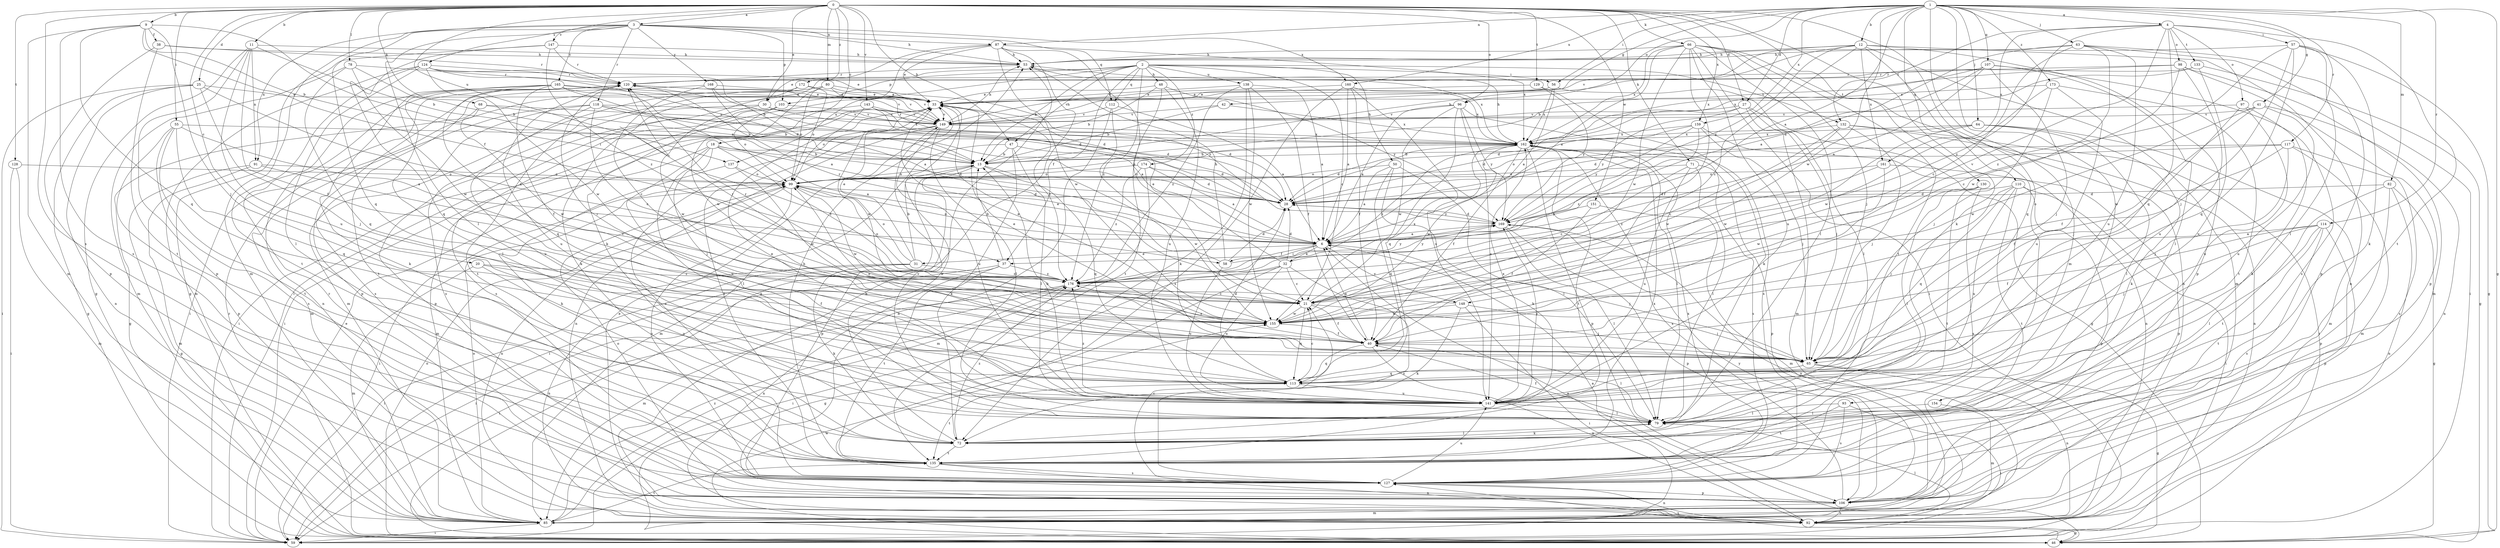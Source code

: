 strict digraph  {
0;
1;
2;
3;
4;
6;
9;
11;
12;
13;
18;
20;
21;
25;
27;
28;
30;
31;
32;
33;
37;
38;
40;
41;
42;
46;
47;
48;
50;
53;
55;
56;
57;
58;
59;
63;
64;
65;
66;
68;
71;
72;
78;
79;
80;
82;
85;
87;
91;
92;
93;
96;
97;
98;
99;
103;
106;
107;
110;
112;
113;
114;
117;
118;
120;
124;
127;
128;
129;
130;
132;
133;
135;
137;
138;
141;
143;
147;
148;
149;
151;
154;
155;
159;
160;
161;
162;
165;
168;
169;
172;
173;
174;
176;
0 -> 3  [label=a];
0 -> 9  [label=b];
0 -> 11  [label=b];
0 -> 18  [label=c];
0 -> 20  [label=c];
0 -> 25  [label=d];
0 -> 27  [label=d];
0 -> 30  [label=e];
0 -> 47  [label=h];
0 -> 55  [label=i];
0 -> 66  [label=k];
0 -> 68  [label=k];
0 -> 71  [label=k];
0 -> 72  [label=k];
0 -> 78  [label=l];
0 -> 80  [label=m];
0 -> 93  [label=o];
0 -> 96  [label=o];
0 -> 124  [label=s];
0 -> 127  [label=s];
0 -> 128  [label=t];
0 -> 129  [label=t];
0 -> 130  [label=t];
0 -> 137  [label=u];
0 -> 143  [label=v];
0 -> 151  [label=w];
0 -> 159  [label=x];
0 -> 172  [label=z];
1 -> 4  [label=a];
1 -> 6  [label=a];
1 -> 12  [label=b];
1 -> 27  [label=d];
1 -> 41  [label=g];
1 -> 42  [label=g];
1 -> 46  [label=g];
1 -> 56  [label=i];
1 -> 63  [label=j];
1 -> 64  [label=j];
1 -> 82  [label=m];
1 -> 85  [label=m];
1 -> 87  [label=n];
1 -> 96  [label=o];
1 -> 107  [label=q];
1 -> 110  [label=q];
1 -> 114  [label=r];
1 -> 117  [label=r];
1 -> 154  [label=w];
1 -> 155  [label=w];
1 -> 159  [label=x];
1 -> 160  [label=x];
1 -> 173  [label=z];
2 -> 13  [label=b];
2 -> 21  [label=c];
2 -> 30  [label=e];
2 -> 37  [label=f];
2 -> 47  [label=h];
2 -> 48  [label=h];
2 -> 50  [label=h];
2 -> 56  [label=i];
2 -> 103  [label=p];
2 -> 112  [label=q];
2 -> 132  [label=t];
2 -> 137  [label=u];
2 -> 138  [label=u];
2 -> 174  [label=z];
2 -> 176  [label=z];
3 -> 53  [label=h];
3 -> 79  [label=l];
3 -> 85  [label=m];
3 -> 87  [label=n];
3 -> 91  [label=n];
3 -> 103  [label=p];
3 -> 112  [label=q];
3 -> 113  [label=q];
3 -> 118  [label=r];
3 -> 147  [label=v];
3 -> 160  [label=x];
3 -> 165  [label=y];
3 -> 168  [label=y];
4 -> 57  [label=i];
4 -> 97  [label=o];
4 -> 98  [label=o];
4 -> 113  [label=q];
4 -> 132  [label=t];
4 -> 133  [label=t];
4 -> 135  [label=t];
4 -> 148  [label=v];
4 -> 161  [label=x];
4 -> 176  [label=z];
6 -> 31  [label=e];
6 -> 32  [label=e];
6 -> 37  [label=f];
6 -> 58  [label=i];
6 -> 65  [label=j];
6 -> 99  [label=o];
6 -> 148  [label=v];
9 -> 13  [label=b];
9 -> 37  [label=f];
9 -> 38  [label=f];
9 -> 58  [label=i];
9 -> 65  [label=j];
9 -> 85  [label=m];
9 -> 113  [label=q];
9 -> 127  [label=s];
11 -> 13  [label=b];
11 -> 40  [label=f];
11 -> 46  [label=g];
11 -> 53  [label=h];
11 -> 91  [label=n];
11 -> 106  [label=p];
11 -> 141  [label=u];
12 -> 13  [label=b];
12 -> 21  [label=c];
12 -> 53  [label=h];
12 -> 85  [label=m];
12 -> 92  [label=n];
12 -> 106  [label=p];
12 -> 113  [label=q];
12 -> 149  [label=v];
12 -> 161  [label=x];
12 -> 169  [label=y];
13 -> 59  [label=i];
13 -> 99  [label=o];
13 -> 106  [label=p];
13 -> 113  [label=q];
13 -> 155  [label=w];
18 -> 6  [label=a];
18 -> 13  [label=b];
18 -> 28  [label=d];
18 -> 65  [label=j];
18 -> 79  [label=l];
18 -> 85  [label=m];
18 -> 141  [label=u];
18 -> 176  [label=z];
20 -> 40  [label=f];
20 -> 85  [label=m];
20 -> 141  [label=u];
20 -> 176  [label=z];
21 -> 33  [label=e];
21 -> 40  [label=f];
21 -> 65  [label=j];
21 -> 113  [label=q];
21 -> 120  [label=r];
21 -> 155  [label=w];
21 -> 162  [label=x];
25 -> 33  [label=e];
25 -> 46  [label=g];
25 -> 59  [label=i];
25 -> 65  [label=j];
25 -> 92  [label=n];
25 -> 176  [label=z];
27 -> 28  [label=d];
27 -> 46  [label=g];
27 -> 65  [label=j];
27 -> 85  [label=m];
27 -> 149  [label=v];
27 -> 169  [label=y];
28 -> 169  [label=y];
30 -> 127  [label=s];
30 -> 149  [label=v];
30 -> 155  [label=w];
30 -> 162  [label=x];
31 -> 13  [label=b];
31 -> 33  [label=e];
31 -> 59  [label=i];
31 -> 72  [label=k];
31 -> 92  [label=n];
31 -> 99  [label=o];
31 -> 176  [label=z];
32 -> 21  [label=c];
32 -> 28  [label=d];
32 -> 33  [label=e];
32 -> 46  [label=g];
32 -> 59  [label=i];
32 -> 127  [label=s];
32 -> 141  [label=u];
32 -> 169  [label=y];
32 -> 176  [label=z];
33 -> 59  [label=i];
33 -> 149  [label=v];
33 -> 155  [label=w];
33 -> 176  [label=z];
37 -> 13  [label=b];
37 -> 59  [label=i];
37 -> 92  [label=n];
37 -> 135  [label=t];
37 -> 176  [label=z];
38 -> 53  [label=h];
38 -> 106  [label=p];
38 -> 120  [label=r];
38 -> 135  [label=t];
40 -> 6  [label=a];
40 -> 33  [label=e];
40 -> 65  [label=j];
40 -> 79  [label=l];
40 -> 92  [label=n];
40 -> 113  [label=q];
40 -> 120  [label=r];
40 -> 176  [label=z];
41 -> 40  [label=f];
41 -> 92  [label=n];
41 -> 141  [label=u];
41 -> 149  [label=v];
41 -> 155  [label=w];
42 -> 13  [label=b];
42 -> 149  [label=v];
42 -> 162  [label=x];
46 -> 6  [label=a];
46 -> 99  [label=o];
46 -> 120  [label=r];
46 -> 127  [label=s];
46 -> 155  [label=w];
47 -> 13  [label=b];
47 -> 28  [label=d];
47 -> 72  [label=k];
47 -> 79  [label=l];
47 -> 85  [label=m];
48 -> 13  [label=b];
48 -> 33  [label=e];
48 -> 135  [label=t];
48 -> 141  [label=u];
48 -> 169  [label=y];
50 -> 6  [label=a];
50 -> 72  [label=k];
50 -> 79  [label=l];
50 -> 99  [label=o];
50 -> 113  [label=q];
53 -> 120  [label=r];
53 -> 162  [label=x];
55 -> 6  [label=a];
55 -> 106  [label=p];
55 -> 113  [label=q];
55 -> 127  [label=s];
55 -> 135  [label=t];
55 -> 162  [label=x];
56 -> 6  [label=a];
56 -> 33  [label=e];
56 -> 79  [label=l];
56 -> 149  [label=v];
56 -> 162  [label=x];
57 -> 46  [label=g];
57 -> 53  [label=h];
57 -> 65  [label=j];
57 -> 72  [label=k];
57 -> 79  [label=l];
57 -> 113  [label=q];
57 -> 176  [label=z];
58 -> 28  [label=d];
58 -> 53  [label=h];
58 -> 120  [label=r];
58 -> 141  [label=u];
58 -> 169  [label=y];
59 -> 33  [label=e];
63 -> 6  [label=a];
63 -> 21  [label=c];
63 -> 53  [label=h];
63 -> 59  [label=i];
63 -> 106  [label=p];
63 -> 141  [label=u];
63 -> 155  [label=w];
64 -> 28  [label=d];
64 -> 72  [label=k];
64 -> 79  [label=l];
64 -> 85  [label=m];
64 -> 155  [label=w];
64 -> 162  [label=x];
65 -> 46  [label=g];
65 -> 92  [label=n];
65 -> 99  [label=o];
65 -> 113  [label=q];
66 -> 6  [label=a];
66 -> 40  [label=f];
66 -> 53  [label=h];
66 -> 59  [label=i];
66 -> 65  [label=j];
66 -> 79  [label=l];
66 -> 92  [label=n];
66 -> 135  [label=t];
66 -> 141  [label=u];
66 -> 155  [label=w];
66 -> 162  [label=x];
68 -> 13  [label=b];
68 -> 46  [label=g];
68 -> 149  [label=v];
68 -> 155  [label=w];
71 -> 21  [label=c];
71 -> 79  [label=l];
71 -> 99  [label=o];
71 -> 106  [label=p];
71 -> 141  [label=u];
72 -> 33  [label=e];
72 -> 79  [label=l];
72 -> 135  [label=t];
72 -> 176  [label=z];
78 -> 13  [label=b];
78 -> 85  [label=m];
78 -> 113  [label=q];
78 -> 120  [label=r];
78 -> 155  [label=w];
79 -> 40  [label=f];
79 -> 72  [label=k];
79 -> 149  [label=v];
80 -> 33  [label=e];
80 -> 59  [label=i];
80 -> 99  [label=o];
80 -> 135  [label=t];
80 -> 149  [label=v];
80 -> 155  [label=w];
80 -> 169  [label=y];
82 -> 28  [label=d];
82 -> 46  [label=g];
82 -> 92  [label=n];
82 -> 106  [label=p];
82 -> 135  [label=t];
85 -> 59  [label=i];
85 -> 99  [label=o];
85 -> 135  [label=t];
85 -> 176  [label=z];
87 -> 21  [label=c];
87 -> 33  [label=e];
87 -> 46  [label=g];
87 -> 53  [label=h];
87 -> 59  [label=i];
87 -> 72  [label=k];
87 -> 155  [label=w];
87 -> 162  [label=x];
91 -> 21  [label=c];
91 -> 46  [label=g];
91 -> 85  [label=m];
91 -> 99  [label=o];
92 -> 6  [label=a];
92 -> 33  [label=e];
92 -> 46  [label=g];
92 -> 53  [label=h];
92 -> 79  [label=l];
93 -> 59  [label=i];
93 -> 79  [label=l];
93 -> 127  [label=s];
93 -> 135  [label=t];
96 -> 6  [label=a];
96 -> 113  [label=q];
96 -> 127  [label=s];
96 -> 141  [label=u];
96 -> 149  [label=v];
96 -> 155  [label=w];
96 -> 169  [label=y];
97 -> 65  [label=j];
97 -> 72  [label=k];
97 -> 141  [label=u];
97 -> 149  [label=v];
98 -> 21  [label=c];
98 -> 85  [label=m];
98 -> 106  [label=p];
98 -> 120  [label=r];
98 -> 141  [label=u];
98 -> 162  [label=x];
99 -> 28  [label=d];
99 -> 59  [label=i];
99 -> 92  [label=n];
99 -> 127  [label=s];
99 -> 155  [label=w];
103 -> 99  [label=o];
103 -> 106  [label=p];
103 -> 127  [label=s];
103 -> 149  [label=v];
106 -> 85  [label=m];
106 -> 92  [label=n];
106 -> 99  [label=o];
106 -> 120  [label=r];
106 -> 162  [label=x];
106 -> 169  [label=y];
107 -> 6  [label=a];
107 -> 13  [label=b];
107 -> 28  [label=d];
107 -> 65  [label=j];
107 -> 79  [label=l];
107 -> 120  [label=r];
107 -> 127  [label=s];
110 -> 28  [label=d];
110 -> 59  [label=i];
110 -> 65  [label=j];
110 -> 106  [label=p];
110 -> 113  [label=q];
110 -> 135  [label=t];
110 -> 141  [label=u];
112 -> 6  [label=a];
112 -> 65  [label=j];
112 -> 92  [label=n];
112 -> 149  [label=v];
113 -> 21  [label=c];
113 -> 28  [label=d];
113 -> 135  [label=t];
113 -> 141  [label=u];
114 -> 6  [label=a];
114 -> 40  [label=f];
114 -> 65  [label=j];
114 -> 79  [label=l];
114 -> 106  [label=p];
114 -> 127  [label=s];
114 -> 135  [label=t];
117 -> 13  [label=b];
117 -> 40  [label=f];
117 -> 65  [label=j];
117 -> 85  [label=m];
117 -> 99  [label=o];
117 -> 127  [label=s];
118 -> 13  [label=b];
118 -> 21  [label=c];
118 -> 28  [label=d];
118 -> 85  [label=m];
118 -> 127  [label=s];
118 -> 141  [label=u];
118 -> 149  [label=v];
120 -> 33  [label=e];
120 -> 92  [label=n];
120 -> 106  [label=p];
120 -> 141  [label=u];
120 -> 149  [label=v];
124 -> 13  [label=b];
124 -> 28  [label=d];
124 -> 33  [label=e];
124 -> 79  [label=l];
124 -> 85  [label=m];
124 -> 120  [label=r];
124 -> 135  [label=t];
124 -> 155  [label=w];
127 -> 21  [label=c];
127 -> 92  [label=n];
127 -> 106  [label=p];
127 -> 141  [label=u];
127 -> 162  [label=x];
128 -> 59  [label=i];
128 -> 85  [label=m];
128 -> 99  [label=o];
129 -> 33  [label=e];
129 -> 72  [label=k];
129 -> 169  [label=y];
130 -> 28  [label=d];
130 -> 79  [label=l];
130 -> 127  [label=s];
130 -> 135  [label=t];
132 -> 21  [label=c];
132 -> 59  [label=i];
132 -> 65  [label=j];
132 -> 92  [label=n];
132 -> 155  [label=w];
132 -> 162  [label=x];
133 -> 46  [label=g];
133 -> 120  [label=r];
133 -> 141  [label=u];
133 -> 162  [label=x];
135 -> 53  [label=h];
135 -> 92  [label=n];
135 -> 127  [label=s];
135 -> 162  [label=x];
137 -> 72  [label=k];
137 -> 99  [label=o];
137 -> 155  [label=w];
138 -> 6  [label=a];
138 -> 33  [label=e];
138 -> 40  [label=f];
138 -> 72  [label=k];
138 -> 155  [label=w];
138 -> 176  [label=z];
141 -> 13  [label=b];
141 -> 33  [label=e];
141 -> 79  [label=l];
141 -> 162  [label=x];
141 -> 169  [label=y];
141 -> 176  [label=z];
143 -> 6  [label=a];
143 -> 28  [label=d];
143 -> 59  [label=i];
143 -> 99  [label=o];
143 -> 149  [label=v];
147 -> 46  [label=g];
147 -> 53  [label=h];
147 -> 113  [label=q];
147 -> 120  [label=r];
147 -> 176  [label=z];
148 -> 59  [label=i];
148 -> 65  [label=j];
148 -> 72  [label=k];
148 -> 120  [label=r];
148 -> 155  [label=w];
149 -> 53  [label=h];
149 -> 79  [label=l];
149 -> 92  [label=n];
149 -> 127  [label=s];
149 -> 135  [label=t];
149 -> 141  [label=u];
149 -> 162  [label=x];
151 -> 40  [label=f];
151 -> 85  [label=m];
151 -> 169  [label=y];
154 -> 79  [label=l];
154 -> 85  [label=m];
155 -> 33  [label=e];
155 -> 40  [label=f];
159 -> 28  [label=d];
159 -> 65  [label=j];
159 -> 92  [label=n];
159 -> 162  [label=x];
159 -> 169  [label=y];
159 -> 176  [label=z];
160 -> 6  [label=a];
160 -> 33  [label=e];
160 -> 40  [label=f];
160 -> 127  [label=s];
160 -> 141  [label=u];
160 -> 162  [label=x];
161 -> 99  [label=o];
161 -> 106  [label=p];
161 -> 155  [label=w];
161 -> 176  [label=z];
162 -> 13  [label=b];
162 -> 28  [label=d];
162 -> 40  [label=f];
162 -> 53  [label=h];
162 -> 79  [label=l];
162 -> 99  [label=o];
162 -> 106  [label=p];
162 -> 120  [label=r];
162 -> 127  [label=s];
162 -> 135  [label=t];
162 -> 155  [label=w];
162 -> 176  [label=z];
165 -> 6  [label=a];
165 -> 28  [label=d];
165 -> 33  [label=e];
165 -> 40  [label=f];
165 -> 72  [label=k];
165 -> 79  [label=l];
165 -> 113  [label=q];
165 -> 149  [label=v];
168 -> 6  [label=a];
168 -> 21  [label=c];
168 -> 28  [label=d];
168 -> 33  [label=e];
168 -> 135  [label=t];
169 -> 6  [label=a];
169 -> 28  [label=d];
169 -> 79  [label=l];
169 -> 92  [label=n];
169 -> 106  [label=p];
172 -> 33  [label=e];
172 -> 72  [label=k];
172 -> 85  [label=m];
172 -> 99  [label=o];
173 -> 33  [label=e];
173 -> 65  [label=j];
173 -> 135  [label=t];
173 -> 141  [label=u];
173 -> 155  [label=w];
174 -> 6  [label=a];
174 -> 28  [label=d];
174 -> 85  [label=m];
174 -> 99  [label=o];
174 -> 176  [label=z];
176 -> 21  [label=c];
176 -> 59  [label=i];
176 -> 85  [label=m];
176 -> 99  [label=o];
}
